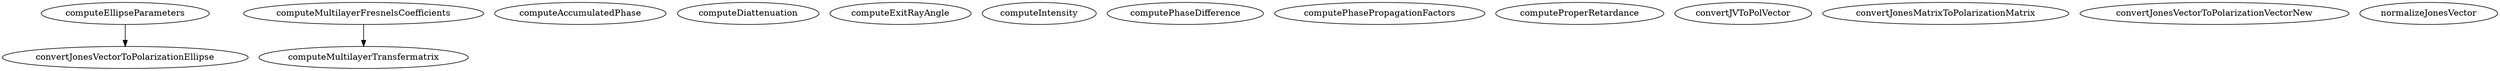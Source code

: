 /* Created by mdot for Matlab */
digraph m2html {
  computeEllipseParameters -> convertJonesVectorToPolarizationEllipse;
  computeMultilayerFresnelsCoefficients -> computeMultilayerTransfermatrix;

  computeAccumulatedPhase [URL="computeAccumulatedPhase.html"];
  computeDiattenuation [URL="computeDiattenuation.html"];
  computeEllipseParameters [URL="computeEllipseParameters.html"];
  computeExitRayAngle [URL="computeExitRayAngle.html"];
  computeIntensity [URL="computeIntensity.html"];
  computeMultilayerFresnelsCoefficients [URL="computeMultilayerFresnelsCoefficients.html"];
  computeMultilayerTransfermatrix [URL="computeMultilayerTransfermatrix.html"];
  computePhaseDifference [URL="computePhaseDifference.html"];
  computePhasePropagationFactors [URL="computePhasePropagationFactors.html"];
  computeProperRetardance [URL="computeProperRetardance.html"];
  convertJVToPolVector [URL="convertJVToPolVector.html"];
  convertJonesMatrixToPolarizationMatrix [URL="convertJonesMatrixToPolarizationMatrix.html"];
  convertJonesVectorToPolarizationEllipse [URL="convertJonesVectorToPolarizationEllipse.html"];
  convertJonesVectorToPolarizationVectorNew [URL="convertJonesVectorToPolarizationVectorNew.html"];
  normalizeJonesVector [URL="normalizeJonesVector.html"];
}